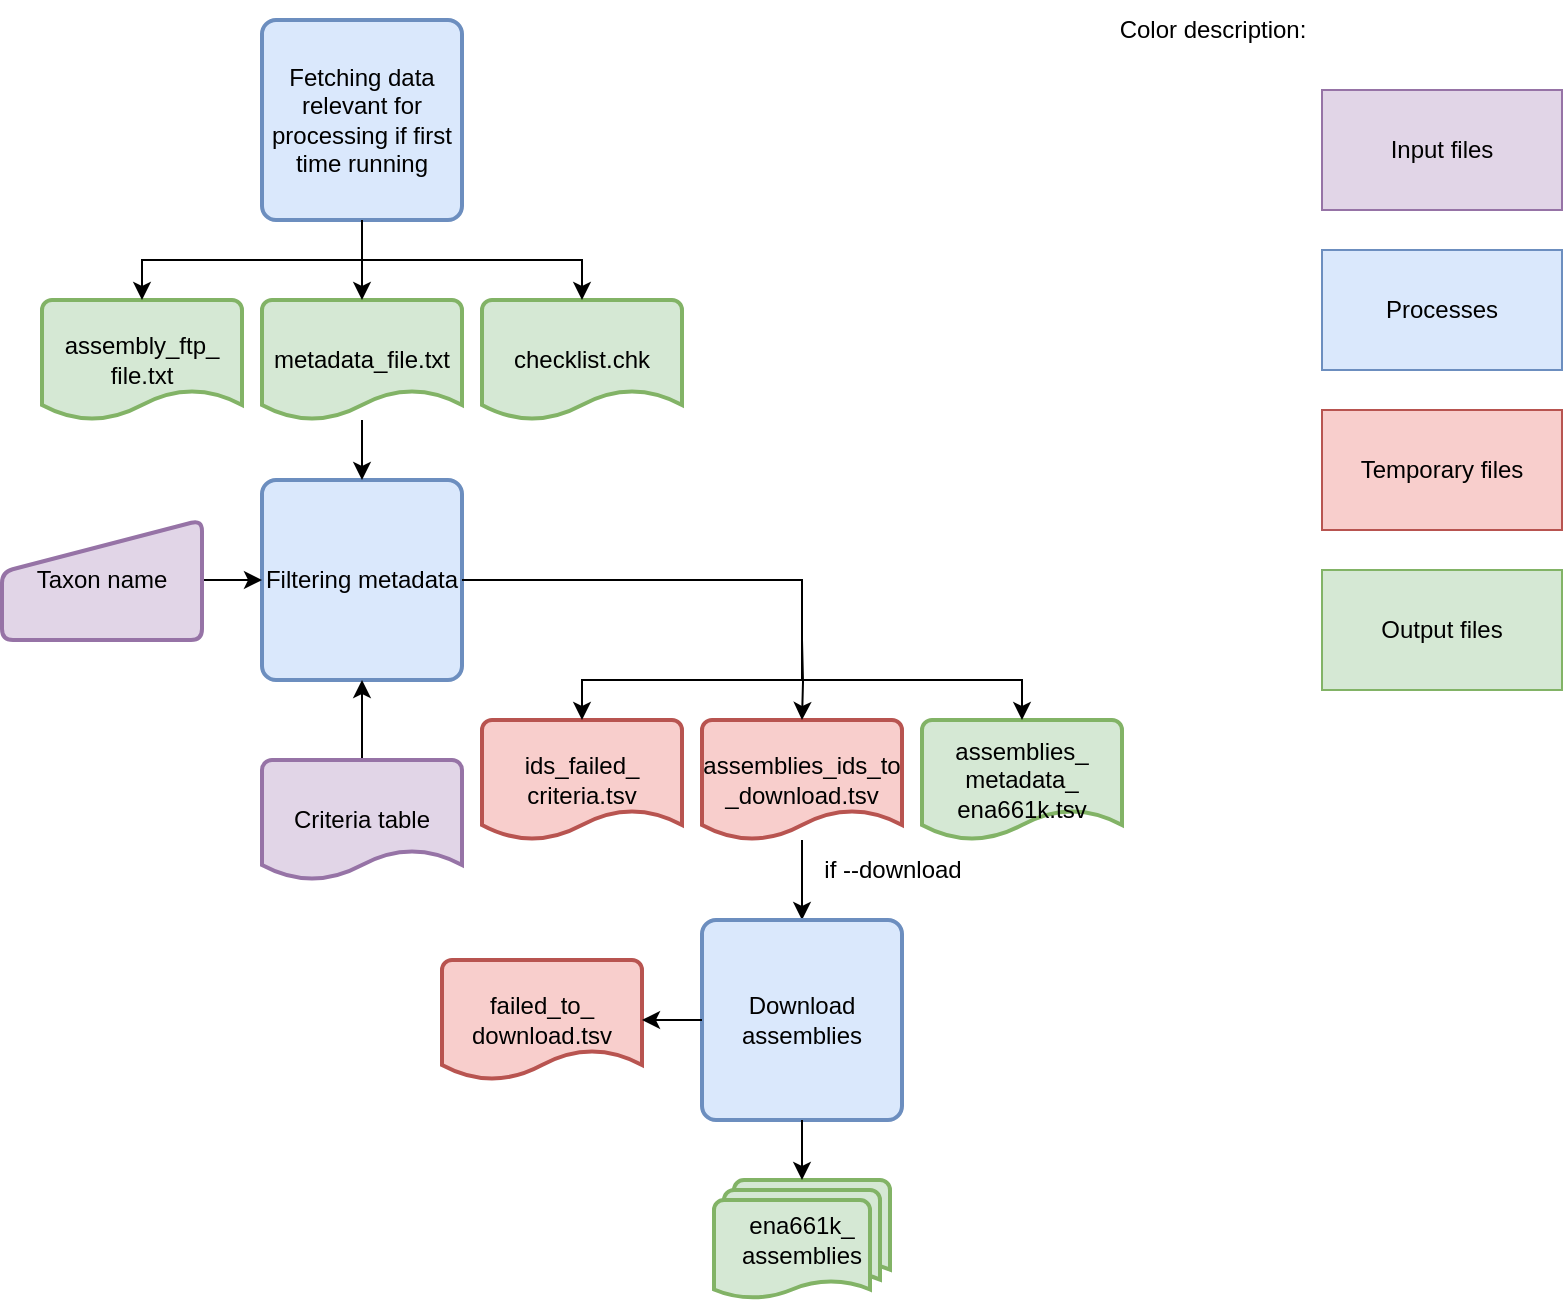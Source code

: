 <mxfile version="25.0.3">
  <diagram name="Page-1" id="m3I03_O3gcfQzW6MR2eh">
    <mxGraphModel dx="1137" dy="666" grid="1" gridSize="10" guides="1" tooltips="1" connect="1" arrows="1" fold="1" page="1" pageScale="1" pageWidth="850" pageHeight="1100" math="0" shadow="0">
      <root>
        <mxCell id="0" />
        <mxCell id="1" parent="0" />
        <mxCell id="jExTutRzoDzdWUAHHNwO-1" value="Filtering metadata" style="rounded=1;whiteSpace=wrap;html=1;absoluteArcSize=1;arcSize=14;strokeWidth=2;fillColor=#dae8fc;strokeColor=#6c8ebf;" vertex="1" parent="1">
          <mxGeometry x="140" y="270" width="100" height="100" as="geometry" />
        </mxCell>
        <mxCell id="jExTutRzoDzdWUAHHNwO-21" style="edgeStyle=orthogonalEdgeStyle;rounded=0;orthogonalLoop=1;jettySize=auto;html=1;entryX=0.5;entryY=1;entryDx=0;entryDy=0;" edge="1" parent="1" source="jExTutRzoDzdWUAHHNwO-5" target="jExTutRzoDzdWUAHHNwO-1">
          <mxGeometry relative="1" as="geometry" />
        </mxCell>
        <mxCell id="jExTutRzoDzdWUAHHNwO-5" value="Criteria table" style="strokeWidth=2;html=1;shape=mxgraph.flowchart.document2;whiteSpace=wrap;size=0.25;fillColor=#e1d5e7;strokeColor=#9673a6;" vertex="1" parent="1">
          <mxGeometry x="140" y="410" width="100" height="60" as="geometry" />
        </mxCell>
        <mxCell id="jExTutRzoDzdWUAHHNwO-8" style="edgeStyle=orthogonalEdgeStyle;rounded=0;orthogonalLoop=1;jettySize=auto;html=1;entryX=0;entryY=0.5;entryDx=0;entryDy=0;" edge="1" parent="1" source="jExTutRzoDzdWUAHHNwO-6" target="jExTutRzoDzdWUAHHNwO-1">
          <mxGeometry relative="1" as="geometry" />
        </mxCell>
        <mxCell id="jExTutRzoDzdWUAHHNwO-6" value="Taxon name" style="html=1;strokeWidth=2;shape=manualInput;whiteSpace=wrap;rounded=1;size=26;arcSize=11;fillColor=#e1d5e7;strokeColor=#9673a6;" vertex="1" parent="1">
          <mxGeometry x="10" y="290" width="100" height="60" as="geometry" />
        </mxCell>
        <mxCell id="jExTutRzoDzdWUAHHNwO-14" value="Fetching data relevant for processing if first time running" style="rounded=1;whiteSpace=wrap;html=1;absoluteArcSize=1;arcSize=14;strokeWidth=2;fillColor=#dae8fc;strokeColor=#6c8ebf;" vertex="1" parent="1">
          <mxGeometry x="140" y="40" width="100" height="100" as="geometry" />
        </mxCell>
        <mxCell id="jExTutRzoDzdWUAHHNwO-15" value="assembly_ftp_&lt;div&gt;file.txt&lt;/div&gt;" style="strokeWidth=2;html=1;shape=mxgraph.flowchart.document2;whiteSpace=wrap;size=0.25;fillColor=#d5e8d4;strokeColor=#82b366;" vertex="1" parent="1">
          <mxGeometry x="30" y="180" width="100" height="60" as="geometry" />
        </mxCell>
        <mxCell id="jExTutRzoDzdWUAHHNwO-16" value="checklist.chk" style="strokeWidth=2;html=1;shape=mxgraph.flowchart.document2;whiteSpace=wrap;size=0.25;fillColor=#d5e8d4;strokeColor=#82b366;" vertex="1" parent="1">
          <mxGeometry x="250" y="180" width="100" height="60" as="geometry" />
        </mxCell>
        <mxCell id="jExTutRzoDzdWUAHHNwO-17" style="edgeStyle=orthogonalEdgeStyle;rounded=0;orthogonalLoop=1;jettySize=auto;html=1;entryX=0.5;entryY=0;entryDx=0;entryDy=0;entryPerimeter=0;" edge="1" parent="1" source="jExTutRzoDzdWUAHHNwO-14" target="jExTutRzoDzdWUAHHNwO-16">
          <mxGeometry relative="1" as="geometry">
            <Array as="points">
              <mxPoint x="190" y="160" />
              <mxPoint x="300" y="160" />
            </Array>
          </mxGeometry>
        </mxCell>
        <mxCell id="jExTutRzoDzdWUAHHNwO-22" style="edgeStyle=orthogonalEdgeStyle;rounded=0;orthogonalLoop=1;jettySize=auto;html=1;entryX=0.5;entryY=0;entryDx=0;entryDy=0;" edge="1" parent="1" source="jExTutRzoDzdWUAHHNwO-18" target="jExTutRzoDzdWUAHHNwO-1">
          <mxGeometry relative="1" as="geometry" />
        </mxCell>
        <mxCell id="jExTutRzoDzdWUAHHNwO-18" value="metadata_file.txt" style="strokeWidth=2;html=1;shape=mxgraph.flowchart.document2;whiteSpace=wrap;size=0.25;fillColor=#d5e8d4;strokeColor=#82b366;" vertex="1" parent="1">
          <mxGeometry x="140" y="180" width="100" height="60" as="geometry" />
        </mxCell>
        <mxCell id="jExTutRzoDzdWUAHHNwO-19" style="edgeStyle=orthogonalEdgeStyle;rounded=0;orthogonalLoop=1;jettySize=auto;html=1;entryX=0.5;entryY=0;entryDx=0;entryDy=0;entryPerimeter=0;" edge="1" parent="1" source="jExTutRzoDzdWUAHHNwO-14" target="jExTutRzoDzdWUAHHNwO-18">
          <mxGeometry relative="1" as="geometry" />
        </mxCell>
        <mxCell id="jExTutRzoDzdWUAHHNwO-20" style="edgeStyle=orthogonalEdgeStyle;rounded=0;orthogonalLoop=1;jettySize=auto;html=1;entryX=0.5;entryY=0;entryDx=0;entryDy=0;entryPerimeter=0;" edge="1" parent="1" source="jExTutRzoDzdWUAHHNwO-14" target="jExTutRzoDzdWUAHHNwO-15">
          <mxGeometry relative="1" as="geometry">
            <Array as="points">
              <mxPoint x="190" y="160" />
              <mxPoint x="80" y="160" />
            </Array>
          </mxGeometry>
        </mxCell>
        <mxCell id="jExTutRzoDzdWUAHHNwO-23" value="ids_failed_&lt;div&gt;criteria.tsv&lt;/div&gt;" style="strokeWidth=2;html=1;shape=mxgraph.flowchart.document2;whiteSpace=wrap;size=0.25;fillColor=#f8cecc;strokeColor=#b85450;" vertex="1" parent="1">
          <mxGeometry x="250" y="390" width="100" height="60" as="geometry" />
        </mxCell>
        <mxCell id="jExTutRzoDzdWUAHHNwO-24" value="assemblies_&lt;div&gt;metadata_&lt;/div&gt;&lt;div&gt;ena661k.tsv&lt;/div&gt;" style="strokeWidth=2;html=1;shape=mxgraph.flowchart.document2;whiteSpace=wrap;size=0.25;fillColor=#d5e8d4;strokeColor=#82b366;" vertex="1" parent="1">
          <mxGeometry x="470" y="390" width="100" height="60" as="geometry" />
        </mxCell>
        <mxCell id="jExTutRzoDzdWUAHHNwO-25" style="edgeStyle=orthogonalEdgeStyle;rounded=0;orthogonalLoop=1;jettySize=auto;html=1;entryX=0.5;entryY=0;entryDx=0;entryDy=0;entryPerimeter=0;" edge="1" parent="1" target="jExTutRzoDzdWUAHHNwO-24">
          <mxGeometry relative="1" as="geometry">
            <Array as="points">
              <mxPoint x="410" y="370" />
              <mxPoint x="520" y="370" />
            </Array>
            <mxPoint x="410" y="350" as="sourcePoint" />
          </mxGeometry>
        </mxCell>
        <mxCell id="jExTutRzoDzdWUAHHNwO-38" style="edgeStyle=orthogonalEdgeStyle;rounded=0;orthogonalLoop=1;jettySize=auto;html=1;entryX=0.5;entryY=0;entryDx=0;entryDy=0;" edge="1" parent="1" source="jExTutRzoDzdWUAHHNwO-27" target="jExTutRzoDzdWUAHHNwO-36">
          <mxGeometry relative="1" as="geometry" />
        </mxCell>
        <mxCell id="jExTutRzoDzdWUAHHNwO-27" value="assemblies_ids_to&lt;div&gt;_download.tsv&lt;/div&gt;" style="strokeWidth=2;html=1;shape=mxgraph.flowchart.document2;whiteSpace=wrap;size=0.25;fillColor=#f8cecc;strokeColor=#b85450;" vertex="1" parent="1">
          <mxGeometry x="360" y="390" width="100" height="60" as="geometry" />
        </mxCell>
        <mxCell id="jExTutRzoDzdWUAHHNwO-28" style="edgeStyle=orthogonalEdgeStyle;rounded=0;orthogonalLoop=1;jettySize=auto;html=1;entryX=0.5;entryY=0;entryDx=0;entryDy=0;entryPerimeter=0;" edge="1" parent="1" target="jExTutRzoDzdWUAHHNwO-27">
          <mxGeometry relative="1" as="geometry">
            <mxPoint x="410" y="350" as="sourcePoint" />
          </mxGeometry>
        </mxCell>
        <mxCell id="jExTutRzoDzdWUAHHNwO-29" style="edgeStyle=orthogonalEdgeStyle;rounded=0;orthogonalLoop=1;jettySize=auto;html=1;entryX=0.5;entryY=0;entryDx=0;entryDy=0;entryPerimeter=0;exitX=1;exitY=0.5;exitDx=0;exitDy=0;" edge="1" parent="1" target="jExTutRzoDzdWUAHHNwO-23" source="jExTutRzoDzdWUAHHNwO-1">
          <mxGeometry relative="1" as="geometry">
            <Array as="points">
              <mxPoint x="410" y="320" />
              <mxPoint x="410" y="370" />
              <mxPoint x="300" y="370" />
            </Array>
            <mxPoint x="410" y="350" as="sourcePoint" />
          </mxGeometry>
        </mxCell>
        <mxCell id="jExTutRzoDzdWUAHHNwO-36" value="Download assemblies" style="rounded=1;whiteSpace=wrap;html=1;absoluteArcSize=1;arcSize=14;strokeWidth=2;fillColor=#dae8fc;strokeColor=#6c8ebf;" vertex="1" parent="1">
          <mxGeometry x="360" y="490" width="100" height="100" as="geometry" />
        </mxCell>
        <mxCell id="jExTutRzoDzdWUAHHNwO-39" value="if&amp;nbsp;--download" style="text;html=1;align=center;verticalAlign=middle;resizable=0;points=[];autosize=1;strokeColor=none;fillColor=none;" vertex="1" parent="1">
          <mxGeometry x="410" y="450" width="90" height="30" as="geometry" />
        </mxCell>
        <mxCell id="jExTutRzoDzdWUAHHNwO-40" value="ena661k_&lt;div&gt;assemblies&lt;/div&gt;" style="strokeWidth=2;html=1;shape=mxgraph.flowchart.multi-document;whiteSpace=wrap;fillColor=#d5e8d4;strokeColor=#82b366;" vertex="1" parent="1">
          <mxGeometry x="366" y="620" width="88" height="60" as="geometry" />
        </mxCell>
        <mxCell id="jExTutRzoDzdWUAHHNwO-41" style="edgeStyle=orthogonalEdgeStyle;rounded=0;orthogonalLoop=1;jettySize=auto;html=1;entryX=0.5;entryY=0;entryDx=0;entryDy=0;entryPerimeter=0;" edge="1" parent="1" source="jExTutRzoDzdWUAHHNwO-36" target="jExTutRzoDzdWUAHHNwO-40">
          <mxGeometry relative="1" as="geometry" />
        </mxCell>
        <mxCell id="jExTutRzoDzdWUAHHNwO-42" value="Processes" style="rounded=0;whiteSpace=wrap;html=1;fillColor=#dae8fc;strokeColor=#6c8ebf;" vertex="1" parent="1">
          <mxGeometry x="670" y="155" width="120" height="60" as="geometry" />
        </mxCell>
        <mxCell id="jExTutRzoDzdWUAHHNwO-43" value="Temporary files" style="rounded=0;whiteSpace=wrap;html=1;fillColor=#f8cecc;strokeColor=#b85450;" vertex="1" parent="1">
          <mxGeometry x="670" y="235" width="120" height="60" as="geometry" />
        </mxCell>
        <mxCell id="jExTutRzoDzdWUAHHNwO-44" value="Input files" style="rounded=0;whiteSpace=wrap;html=1;fillColor=#e1d5e7;strokeColor=#9673a6;" vertex="1" parent="1">
          <mxGeometry x="670" y="75" width="120" height="60" as="geometry" />
        </mxCell>
        <mxCell id="jExTutRzoDzdWUAHHNwO-45" value="Output files" style="rounded=0;whiteSpace=wrap;html=1;fillColor=#d5e8d4;strokeColor=#82b366;" vertex="1" parent="1">
          <mxGeometry x="670" y="315" width="120" height="60" as="geometry" />
        </mxCell>
        <mxCell id="jExTutRzoDzdWUAHHNwO-46" value="Color description:" style="text;html=1;align=center;verticalAlign=middle;resizable=0;points=[];autosize=1;strokeColor=none;fillColor=none;" vertex="1" parent="1">
          <mxGeometry x="560" y="30" width="110" height="30" as="geometry" />
        </mxCell>
        <mxCell id="jExTutRzoDzdWUAHHNwO-47" value="failed_to_&lt;div&gt;download.tsv&lt;/div&gt;" style="strokeWidth=2;html=1;shape=mxgraph.flowchart.document2;whiteSpace=wrap;size=0.25;fillColor=#f8cecc;strokeColor=#b85450;" vertex="1" parent="1">
          <mxGeometry x="230" y="510" width="100" height="60" as="geometry" />
        </mxCell>
        <mxCell id="jExTutRzoDzdWUAHHNwO-48" style="edgeStyle=orthogonalEdgeStyle;rounded=0;orthogonalLoop=1;jettySize=auto;html=1;entryX=1;entryY=0.5;entryDx=0;entryDy=0;entryPerimeter=0;" edge="1" parent="1" source="jExTutRzoDzdWUAHHNwO-36" target="jExTutRzoDzdWUAHHNwO-47">
          <mxGeometry relative="1" as="geometry" />
        </mxCell>
      </root>
    </mxGraphModel>
  </diagram>
</mxfile>
